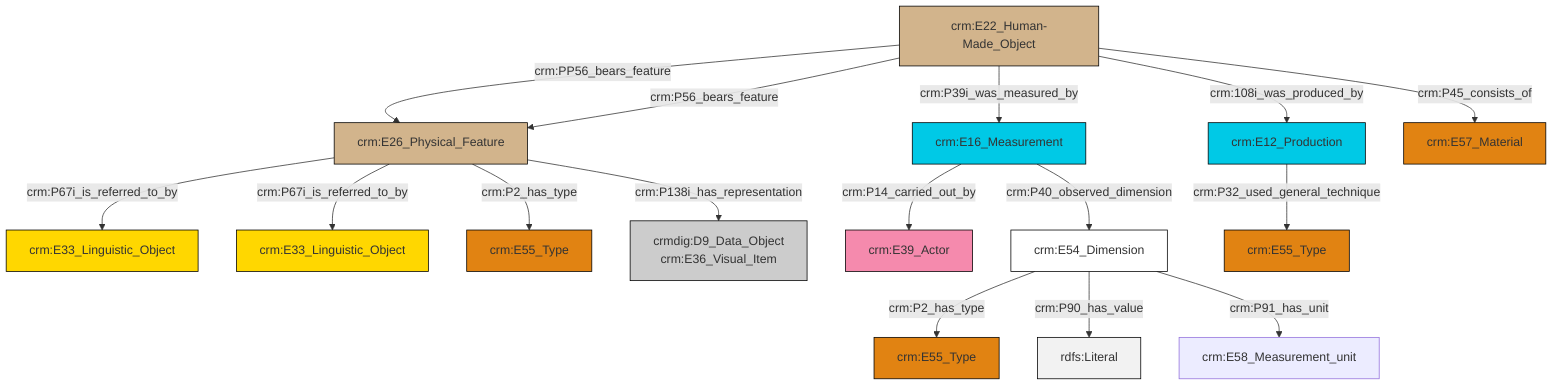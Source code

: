 graph TD
classDef Literal fill:#f2f2f2,stroke:#000000;
classDef CRM_Entity fill:#FFFFFF,stroke:#000000;
classDef Temporal_Entity fill:#00C9E6, stroke:#000000;
classDef Type fill:#E18312, stroke:#000000;
classDef Time-Span fill:#2C9C91, stroke:#000000;
classDef Appellation fill:#FFEB7F, stroke:#000000;
classDef Place fill:#008836, stroke:#000000;
classDef Persistent_Item fill:#B266B2, stroke:#000000;
classDef Conceptual_Object fill:#FFD700, stroke:#000000;
classDef Physical_Thing fill:#D2B48C, stroke:#000000;
classDef Actor fill:#f58aad, stroke:#000000;
classDef PC_Classes fill:#4ce600, stroke:#000000;
classDef Multi fill:#cccccc,stroke:#000000;

6["crm:E22_Human-Made_Object"]:::Physical_Thing -->|crm:PP56_bears_feature| 7["crm:E26_Physical_Feature"]:::Physical_Thing
8["crm:E54_Dimension"]:::CRM_Entity -->|crm:P2_has_type| 9["crm:E55_Type"]:::Type
7["crm:E26_Physical_Feature"]:::Physical_Thing -->|crm:P67i_is_referred_to_by| 0["crm:E33_Linguistic_Object"]:::Conceptual_Object
6["crm:E22_Human-Made_Object"]:::Physical_Thing -->|crm:P56_bears_feature| 7["crm:E26_Physical_Feature"]:::Physical_Thing
7["crm:E26_Physical_Feature"]:::Physical_Thing -->|crm:P67i_is_referred_to_by| 13["crm:E33_Linguistic_Object"]:::Conceptual_Object
7["crm:E26_Physical_Feature"]:::Physical_Thing -->|crm:P2_has_type| 17["crm:E55_Type"]:::Type
6["crm:E22_Human-Made_Object"]:::Physical_Thing -->|crm:P39i_was_measured_by| 2["crm:E16_Measurement"]:::Temporal_Entity
7["crm:E26_Physical_Feature"]:::Physical_Thing -->|crm:P138i_has_representation| 4["crmdig:D9_Data_Object<br>crm:E36_Visual_Item"]:::Multi
19["crm:E12_Production"]:::Temporal_Entity -->|crm:P32_used_general_technique| 23["crm:E55_Type"]:::Type
8["crm:E54_Dimension"]:::CRM_Entity -->|crm:P90_has_value| 25[rdfs:Literal]:::Literal
2["crm:E16_Measurement"]:::Temporal_Entity -->|crm:P14_carried_out_by| 11["crm:E39_Actor"]:::Actor
2["crm:E16_Measurement"]:::Temporal_Entity -->|crm:P40_observed_dimension| 8["crm:E54_Dimension"]:::CRM_Entity
6["crm:E22_Human-Made_Object"]:::Physical_Thing -->|crm:108i_was_produced_by| 19["crm:E12_Production"]:::Temporal_Entity
6["crm:E22_Human-Made_Object"]:::Physical_Thing -->|crm:P45_consists_of| 15["crm:E57_Material"]:::Type
8["crm:E54_Dimension"]:::CRM_Entity -->|crm:P91_has_unit| 28["crm:E58_Measurement_unit"]:::Default